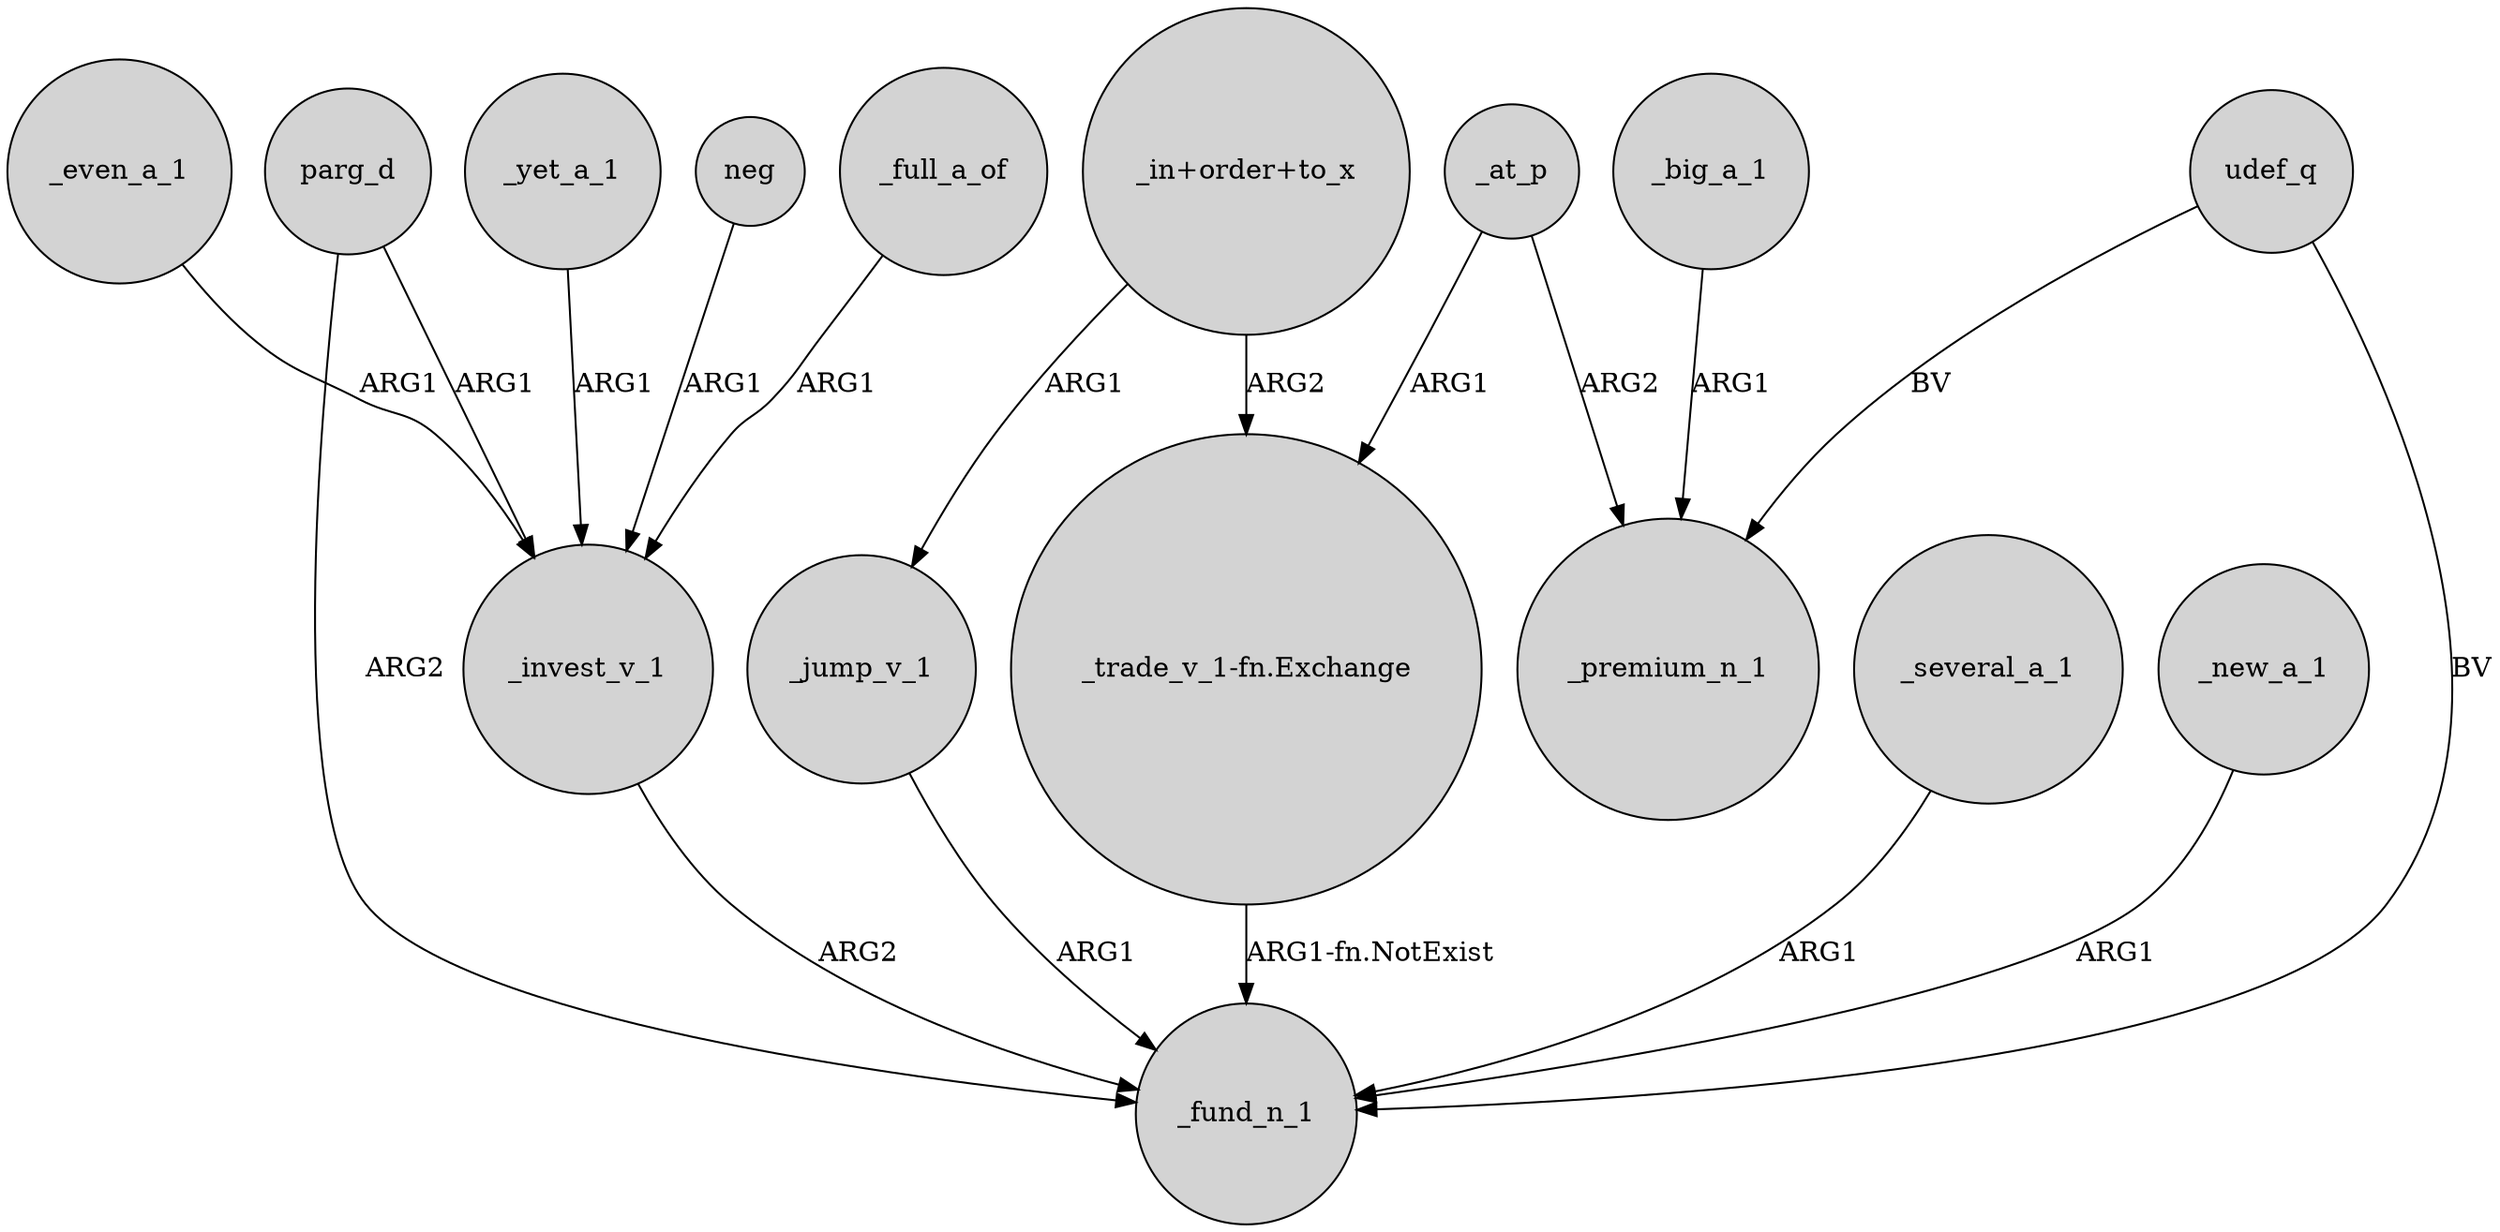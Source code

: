 digraph {
	node [shape=circle style=filled]
	"_in+order+to_x" -> _jump_v_1 [label=ARG1]
	_jump_v_1 -> _fund_n_1 [label=ARG1]
	parg_d -> _invest_v_1 [label=ARG1]
	udef_q -> _premium_n_1 [label=BV]
	_yet_a_1 -> _invest_v_1 [label=ARG1]
	_at_p -> _premium_n_1 [label=ARG2]
	neg -> _invest_v_1 [label=ARG1]
	_full_a_of -> _invest_v_1 [label=ARG1]
	parg_d -> _fund_n_1 [label=ARG2]
	_at_p -> "_trade_v_1-fn.Exchange" [label=ARG1]
	_several_a_1 -> _fund_n_1 [label=ARG1]
	_new_a_1 -> _fund_n_1 [label=ARG1]
	_even_a_1 -> _invest_v_1 [label=ARG1]
	_big_a_1 -> _premium_n_1 [label=ARG1]
	"_trade_v_1-fn.Exchange" -> _fund_n_1 [label="ARG1-fn.NotExist"]
	udef_q -> _fund_n_1 [label=BV]
	_invest_v_1 -> _fund_n_1 [label=ARG2]
	"_in+order+to_x" -> "_trade_v_1-fn.Exchange" [label=ARG2]
}
